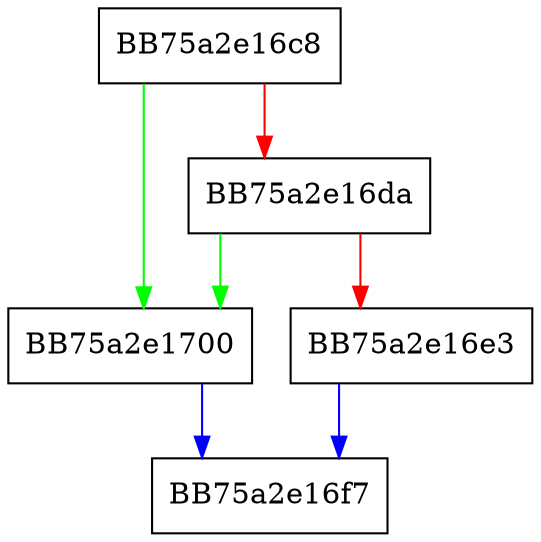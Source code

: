 digraph sputc {
  node [shape="box"];
  graph [splines=ortho];
  BB75a2e16c8 -> BB75a2e1700 [color="green"];
  BB75a2e16c8 -> BB75a2e16da [color="red"];
  BB75a2e16da -> BB75a2e1700 [color="green"];
  BB75a2e16da -> BB75a2e16e3 [color="red"];
  BB75a2e16e3 -> BB75a2e16f7 [color="blue"];
  BB75a2e1700 -> BB75a2e16f7 [color="blue"];
}